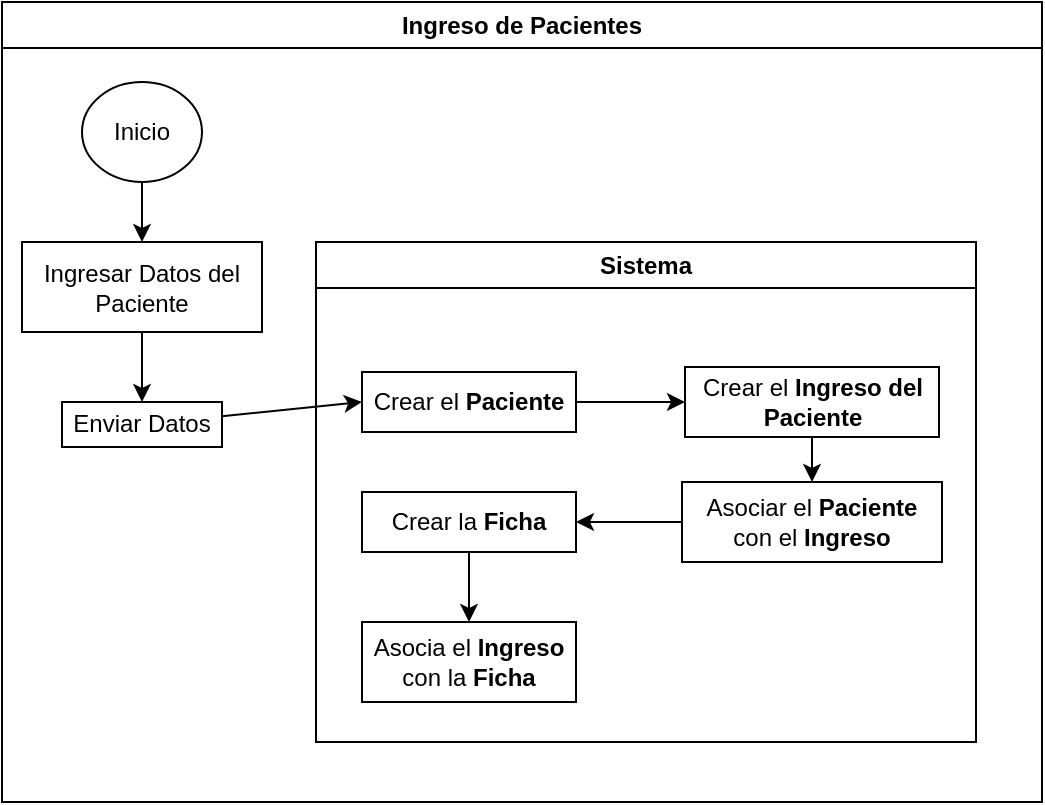<mxfile version="28.1.2">
  <diagram name="Página-1" id="U_nHShoD5APvcQfWizZe">
    <mxGraphModel dx="815" dy="485" grid="1" gridSize="10" guides="1" tooltips="1" connect="1" arrows="1" fold="1" page="1" pageScale="1" pageWidth="827" pageHeight="1169" math="0" shadow="0">
      <root>
        <mxCell id="0" />
        <mxCell id="1" parent="0" />
        <mxCell id="Zv0c8JJr5T2XpcFolVj7-5" value="Ingreso de Pacientes" style="swimlane;whiteSpace=wrap;html=1;" vertex="1" parent="1">
          <mxGeometry x="330" width="520" height="400" as="geometry" />
        </mxCell>
        <mxCell id="Zv0c8JJr5T2XpcFolVj7-11" value="" style="edgeStyle=orthogonalEdgeStyle;rounded=0;orthogonalLoop=1;jettySize=auto;html=1;" edge="1" parent="Zv0c8JJr5T2XpcFolVj7-5" source="Zv0c8JJr5T2XpcFolVj7-2" target="Zv0c8JJr5T2XpcFolVj7-10">
          <mxGeometry relative="1" as="geometry" />
        </mxCell>
        <mxCell id="Zv0c8JJr5T2XpcFolVj7-2" value="Ingresar Datos del Paciente" style="whiteSpace=wrap;html=1;" vertex="1" parent="Zv0c8JJr5T2XpcFolVj7-5">
          <mxGeometry x="10" y="120" width="120" height="45" as="geometry" />
        </mxCell>
        <mxCell id="Zv0c8JJr5T2XpcFolVj7-9" value="Sistema" style="swimlane;whiteSpace=wrap;html=1;" vertex="1" parent="Zv0c8JJr5T2XpcFolVj7-5">
          <mxGeometry x="157" y="120" width="330" height="250" as="geometry" />
        </mxCell>
        <mxCell id="Zv0c8JJr5T2XpcFolVj7-25" style="edgeStyle=orthogonalEdgeStyle;rounded=0;orthogonalLoop=1;jettySize=auto;html=1;entryX=0.5;entryY=0;entryDx=0;entryDy=0;" edge="1" parent="Zv0c8JJr5T2XpcFolVj7-9" source="Zv0c8JJr5T2XpcFolVj7-12" target="Zv0c8JJr5T2XpcFolVj7-15">
          <mxGeometry relative="1" as="geometry" />
        </mxCell>
        <mxCell id="Zv0c8JJr5T2XpcFolVj7-12" value="Crear el &lt;b&gt;Ingreso del Paciente&lt;/b&gt;" style="whiteSpace=wrap;html=1;" vertex="1" parent="Zv0c8JJr5T2XpcFolVj7-9">
          <mxGeometry x="184.5" y="62.5" width="127" height="35" as="geometry" />
        </mxCell>
        <mxCell id="Zv0c8JJr5T2XpcFolVj7-17" style="edgeStyle=orthogonalEdgeStyle;rounded=0;orthogonalLoop=1;jettySize=auto;html=1;entryX=0;entryY=0.5;entryDx=0;entryDy=0;" edge="1" parent="Zv0c8JJr5T2XpcFolVj7-9" source="Zv0c8JJr5T2XpcFolVj7-16" target="Zv0c8JJr5T2XpcFolVj7-12">
          <mxGeometry relative="1" as="geometry" />
        </mxCell>
        <mxCell id="Zv0c8JJr5T2XpcFolVj7-16" value="Crear el &lt;b&gt;Paciente&lt;/b&gt;" style="whiteSpace=wrap;html=1;" vertex="1" parent="Zv0c8JJr5T2XpcFolVj7-9">
          <mxGeometry x="23" y="65" width="107" height="30" as="geometry" />
        </mxCell>
        <mxCell id="Zv0c8JJr5T2XpcFolVj7-19" style="edgeStyle=orthogonalEdgeStyle;rounded=0;orthogonalLoop=1;jettySize=auto;html=1;" edge="1" parent="Zv0c8JJr5T2XpcFolVj7-9" source="Zv0c8JJr5T2XpcFolVj7-15" target="Zv0c8JJr5T2XpcFolVj7-13">
          <mxGeometry relative="1" as="geometry" />
        </mxCell>
        <mxCell id="Zv0c8JJr5T2XpcFolVj7-15" value="Asociar el &lt;b&gt;Paciente &lt;/b&gt;con el &lt;b&gt;Ingreso&lt;/b&gt;" style="whiteSpace=wrap;html=1;" vertex="1" parent="Zv0c8JJr5T2XpcFolVj7-9">
          <mxGeometry x="183" y="120" width="130" height="40" as="geometry" />
        </mxCell>
        <mxCell id="Zv0c8JJr5T2XpcFolVj7-22" style="edgeStyle=orthogonalEdgeStyle;rounded=0;orthogonalLoop=1;jettySize=auto;html=1;entryX=0.5;entryY=0;entryDx=0;entryDy=0;" edge="1" parent="Zv0c8JJr5T2XpcFolVj7-9" source="Zv0c8JJr5T2XpcFolVj7-13" target="Zv0c8JJr5T2XpcFolVj7-20">
          <mxGeometry relative="1" as="geometry" />
        </mxCell>
        <mxCell id="Zv0c8JJr5T2XpcFolVj7-13" value="Crear la &lt;b&gt;Ficha&lt;/b&gt;" style="whiteSpace=wrap;html=1;" vertex="1" parent="Zv0c8JJr5T2XpcFolVj7-9">
          <mxGeometry x="23" y="125" width="107" height="30" as="geometry" />
        </mxCell>
        <mxCell id="Zv0c8JJr5T2XpcFolVj7-20" value="Asocia el &lt;b&gt;Ingreso &lt;/b&gt;con la &lt;b&gt;Ficha&lt;/b&gt;" style="whiteSpace=wrap;html=1;" vertex="1" parent="Zv0c8JJr5T2XpcFolVj7-9">
          <mxGeometry x="23" y="190" width="107" height="40" as="geometry" />
        </mxCell>
        <mxCell id="Zv0c8JJr5T2XpcFolVj7-26" style="rounded=0;orthogonalLoop=1;jettySize=auto;html=1;entryX=0;entryY=0.5;entryDx=0;entryDy=0;" edge="1" parent="Zv0c8JJr5T2XpcFolVj7-5" source="Zv0c8JJr5T2XpcFolVj7-10" target="Zv0c8JJr5T2XpcFolVj7-16">
          <mxGeometry relative="1" as="geometry">
            <mxPoint x="160" y="211.25" as="targetPoint" />
          </mxGeometry>
        </mxCell>
        <mxCell id="Zv0c8JJr5T2XpcFolVj7-10" value="Enviar Datos" style="whiteSpace=wrap;html=1;" vertex="1" parent="Zv0c8JJr5T2XpcFolVj7-5">
          <mxGeometry x="30" y="200" width="80" height="22.5" as="geometry" />
        </mxCell>
        <mxCell id="Zv0c8JJr5T2XpcFolVj7-1" value="Inicio" style="ellipse;whiteSpace=wrap;html=1;" vertex="1" parent="Zv0c8JJr5T2XpcFolVj7-5">
          <mxGeometry x="40" y="40" width="60" height="50" as="geometry" />
        </mxCell>
        <mxCell id="Zv0c8JJr5T2XpcFolVj7-3" value="" style="edgeStyle=orthogonalEdgeStyle;rounded=0;orthogonalLoop=1;jettySize=auto;html=1;" edge="1" parent="Zv0c8JJr5T2XpcFolVj7-5" source="Zv0c8JJr5T2XpcFolVj7-1" target="Zv0c8JJr5T2XpcFolVj7-2">
          <mxGeometry relative="1" as="geometry" />
        </mxCell>
      </root>
    </mxGraphModel>
  </diagram>
</mxfile>
